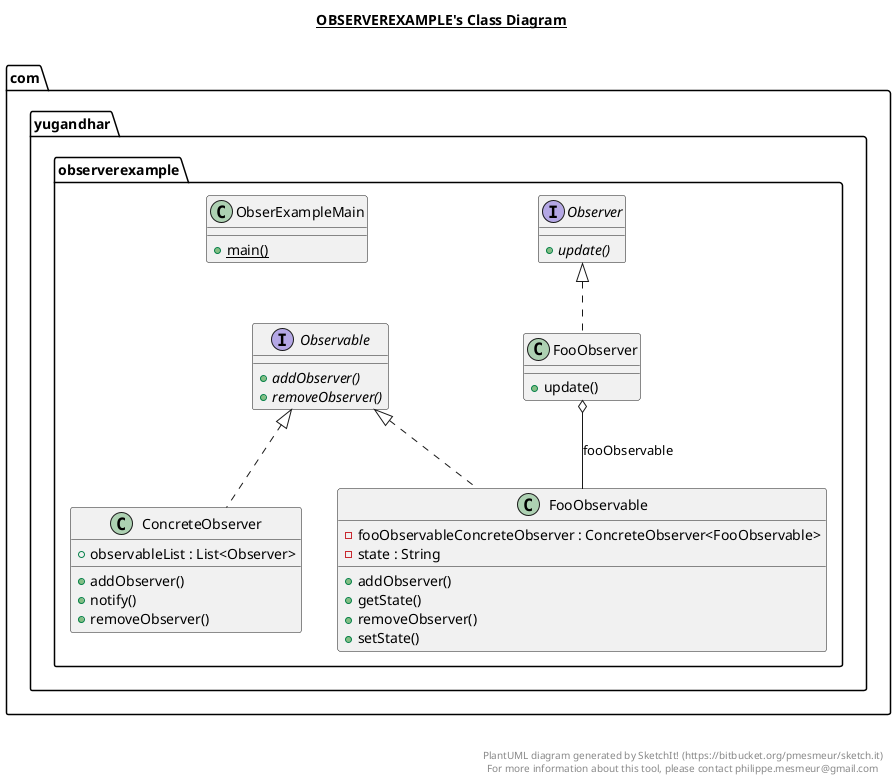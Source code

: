 @startuml

title __OBSERVEREXAMPLE's Class Diagram__\n

  namespace com.yugandhar {
    namespace observerexample {
      class com.yugandhar.observerexample.ConcreteObserver {
          + observableList : List<Observer>
          + addObserver()
          + notify()
          + removeObserver()
      }
    }
  }
  

  namespace com.yugandhar {
    namespace observerexample {
      class com.yugandhar.observerexample.FooObservable {
          - fooObservableConcreteObserver : ConcreteObserver<FooObservable>
          - state : String
          + addObserver()
          + getState()
          + removeObserver()
          + setState()
      }
    }
  }
  

  namespace com.yugandhar {
    namespace observerexample {
      class com.yugandhar.observerexample.FooObserver {
          + update()
      }
    }
  }
  

  namespace com.yugandhar {
    namespace observerexample {
      class com.yugandhar.observerexample.ObserExampleMain {
          {static} + main()
      }
    }
  }
  

  namespace com.yugandhar {
    namespace observerexample {
      interface com.yugandhar.observerexample.Observable {
          {abstract} + addObserver()
          {abstract} + removeObserver()
      }
    }
  }
  

  namespace com.yugandhar {
    namespace observerexample {
      interface com.yugandhar.observerexample.Observer {
          {abstract} + update()
      }
    }
  }
  

  com.yugandhar.observerexample.ConcreteObserver .up.|> com.yugandhar.observerexample.Observable
  com.yugandhar.observerexample.FooObservable .up.|> com.yugandhar.observerexample.Observable
  com.yugandhar.observerexample.FooObserver .up.|> com.yugandhar.observerexample.Observer
  com.yugandhar.observerexample.FooObserver o-- com.yugandhar.observerexample.FooObservable : fooObservable


right footer


PlantUML diagram generated by SketchIt! (https://bitbucket.org/pmesmeur/sketch.it)
For more information about this tool, please contact philippe.mesmeur@gmail.com
endfooter

@enduml
